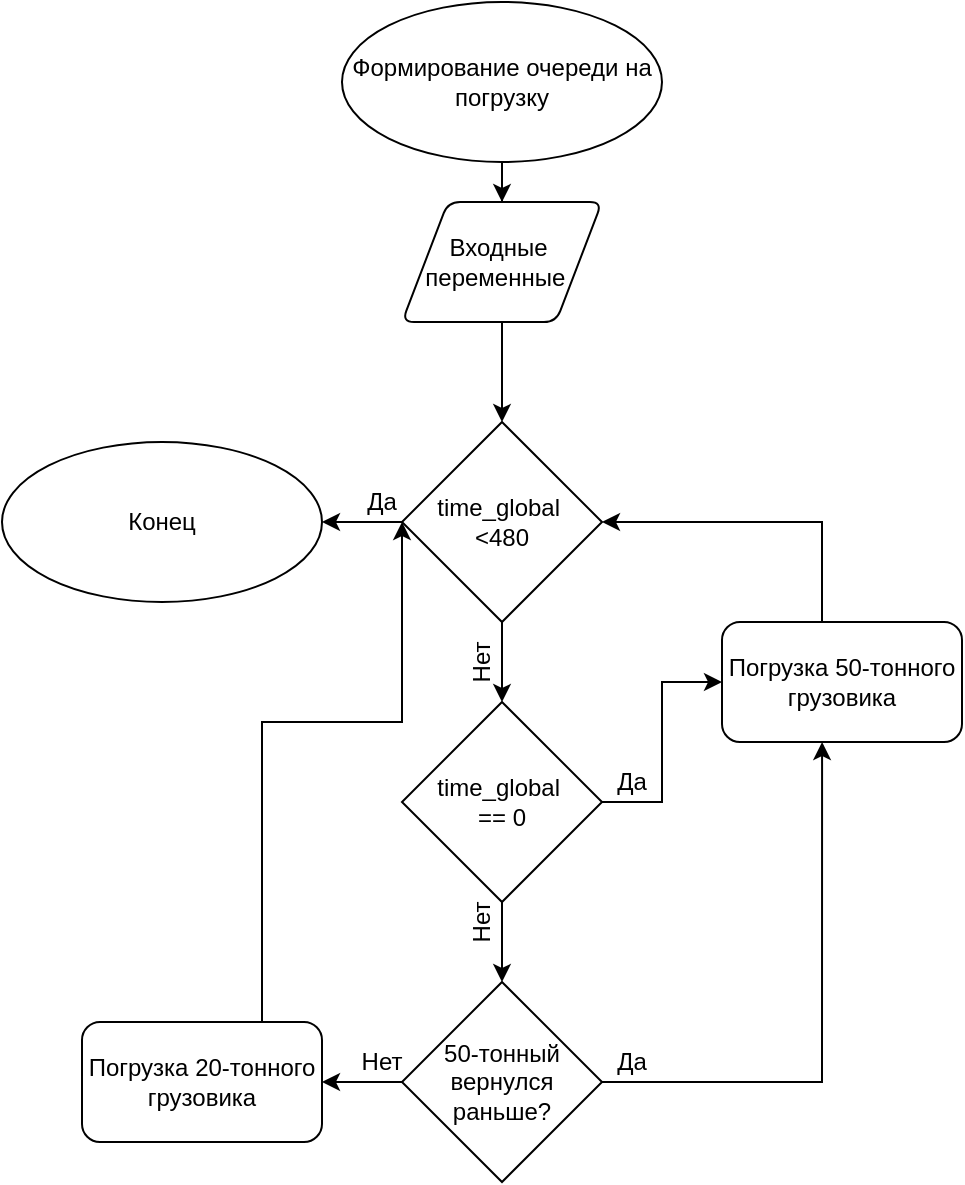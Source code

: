 <mxfile version="14.1.3" type="github">
  <diagram id="zsfqduk6fsHnvHHet2fW" name="Page-1">
    <mxGraphModel dx="1360" dy="835" grid="1" gridSize="10" guides="1" tooltips="1" connect="1" arrows="1" fold="1" page="1" pageScale="1" pageWidth="827" pageHeight="1169" math="0" shadow="0">
      <root>
        <mxCell id="0" />
        <mxCell id="1" parent="0" />
        <mxCell id="cJfgCX2j4WKWx7YOEnct-5" style="edgeStyle=orthogonalEdgeStyle;rounded=0;orthogonalLoop=1;jettySize=auto;html=1;entryX=0.5;entryY=0;entryDx=0;entryDy=0;" edge="1" parent="1" source="cJfgCX2j4WKWx7YOEnct-3" target="cJfgCX2j4WKWx7YOEnct-4">
          <mxGeometry relative="1" as="geometry" />
        </mxCell>
        <mxCell id="cJfgCX2j4WKWx7YOEnct-3" value="Формирование очереди на погрузку" style="ellipse;whiteSpace=wrap;html=1;fillColor=#ffffff;" vertex="1" parent="1">
          <mxGeometry x="320" y="40" width="160" height="80" as="geometry" />
        </mxCell>
        <mxCell id="cJfgCX2j4WKWx7YOEnct-10" style="edgeStyle=orthogonalEdgeStyle;rounded=0;orthogonalLoop=1;jettySize=auto;html=1;entryX=0.5;entryY=0;entryDx=0;entryDy=0;entryPerimeter=0;" edge="1" parent="1" source="cJfgCX2j4WKWx7YOEnct-4" target="cJfgCX2j4WKWx7YOEnct-9">
          <mxGeometry relative="1" as="geometry" />
        </mxCell>
        <mxCell id="cJfgCX2j4WKWx7YOEnct-4" value="Входные&amp;nbsp;&lt;br&gt;переменные&amp;nbsp;&amp;nbsp;" style="shape=parallelogram;html=1;strokeWidth=1;perimeter=parallelogramPerimeter;whiteSpace=wrap;rounded=1;arcSize=12;size=0.23;" vertex="1" parent="1">
          <mxGeometry x="350" y="140" width="100" height="60" as="geometry" />
        </mxCell>
        <mxCell id="cJfgCX2j4WKWx7YOEnct-11" style="edgeStyle=orthogonalEdgeStyle;rounded=0;orthogonalLoop=1;jettySize=auto;html=1;entryX=1;entryY=0.5;entryDx=0;entryDy=0;" edge="1" parent="1" source="cJfgCX2j4WKWx7YOEnct-9" target="cJfgCX2j4WKWx7YOEnct-31">
          <mxGeometry relative="1" as="geometry">
            <mxPoint x="280" y="300" as="targetPoint" />
          </mxGeometry>
        </mxCell>
        <mxCell id="cJfgCX2j4WKWx7YOEnct-13" style="edgeStyle=orthogonalEdgeStyle;rounded=0;orthogonalLoop=1;jettySize=auto;html=1;entryX=0.5;entryY=0;entryDx=0;entryDy=0;entryPerimeter=0;" edge="1" parent="1" source="cJfgCX2j4WKWx7YOEnct-9" target="cJfgCX2j4WKWx7YOEnct-14">
          <mxGeometry relative="1" as="geometry">
            <mxPoint x="400" y="440" as="targetPoint" />
          </mxGeometry>
        </mxCell>
        <mxCell id="cJfgCX2j4WKWx7YOEnct-9" value="time_global&amp;nbsp;&lt;br&gt;&amp;lt;480" style="strokeWidth=1;html=1;shape=mxgraph.flowchart.decision;whiteSpace=wrap;" vertex="1" parent="1">
          <mxGeometry x="350" y="250" width="100" height="100" as="geometry" />
        </mxCell>
        <mxCell id="cJfgCX2j4WKWx7YOEnct-12" value="Да" style="text;html=1;strokeColor=none;fillColor=none;align=center;verticalAlign=middle;whiteSpace=wrap;rounded=0;" vertex="1" parent="1">
          <mxGeometry x="320" y="280" width="40" height="20" as="geometry" />
        </mxCell>
        <mxCell id="cJfgCX2j4WKWx7YOEnct-15" style="edgeStyle=orthogonalEdgeStyle;rounded=0;orthogonalLoop=1;jettySize=auto;html=1;entryX=0;entryY=0.5;entryDx=0;entryDy=0;" edge="1" parent="1" source="cJfgCX2j4WKWx7YOEnct-14" target="cJfgCX2j4WKWx7YOEnct-18">
          <mxGeometry relative="1" as="geometry">
            <mxPoint x="515" y="490" as="targetPoint" />
          </mxGeometry>
        </mxCell>
        <mxCell id="cJfgCX2j4WKWx7YOEnct-20" style="edgeStyle=orthogonalEdgeStyle;rounded=0;orthogonalLoop=1;jettySize=auto;html=1;entryX=0.5;entryY=0;entryDx=0;entryDy=0;entryPerimeter=0;" edge="1" parent="1" source="cJfgCX2j4WKWx7YOEnct-14" target="cJfgCX2j4WKWx7YOEnct-24">
          <mxGeometry relative="1" as="geometry">
            <mxPoint x="400" y="600" as="targetPoint" />
          </mxGeometry>
        </mxCell>
        <mxCell id="cJfgCX2j4WKWx7YOEnct-14" value="time_global&amp;nbsp;&lt;br&gt;== 0" style="strokeWidth=1;html=1;shape=mxgraph.flowchart.decision;whiteSpace=wrap;shadow=0;sketch=0;" vertex="1" parent="1">
          <mxGeometry x="350" y="390" width="100" height="100" as="geometry" />
        </mxCell>
        <mxCell id="cJfgCX2j4WKWx7YOEnct-16" value="Да" style="text;html=1;strokeColor=none;fillColor=none;align=center;verticalAlign=middle;whiteSpace=wrap;rounded=0;" vertex="1" parent="1">
          <mxGeometry x="450" y="420" width="30" height="20" as="geometry" />
        </mxCell>
        <mxCell id="cJfgCX2j4WKWx7YOEnct-23" style="edgeStyle=orthogonalEdgeStyle;rounded=0;orthogonalLoop=1;jettySize=auto;html=1;entryX=1;entryY=0.5;entryDx=0;entryDy=0;entryPerimeter=0;" edge="1" parent="1" source="cJfgCX2j4WKWx7YOEnct-18" target="cJfgCX2j4WKWx7YOEnct-9">
          <mxGeometry relative="1" as="geometry">
            <mxPoint x="575" y="340" as="targetPoint" />
            <Array as="points">
              <mxPoint x="560" y="300" />
            </Array>
          </mxGeometry>
        </mxCell>
        <mxCell id="cJfgCX2j4WKWx7YOEnct-18" value="Погрузка 50-тонного грузовика" style="rounded=1;whiteSpace=wrap;html=1;" vertex="1" parent="1">
          <mxGeometry x="510" y="350" width="120" height="60" as="geometry" />
        </mxCell>
        <mxCell id="cJfgCX2j4WKWx7YOEnct-21" value="Нет" style="text;html=1;strokeColor=none;fillColor=none;align=center;verticalAlign=middle;whiteSpace=wrap;rounded=0;rotation=-90;" vertex="1" parent="1">
          <mxGeometry x="370" y="360" width="40" height="20" as="geometry" />
        </mxCell>
        <mxCell id="cJfgCX2j4WKWx7YOEnct-22" value="Нет" style="text;html=1;strokeColor=none;fillColor=none;align=center;verticalAlign=middle;whiteSpace=wrap;rounded=0;rotation=-90;" vertex="1" parent="1">
          <mxGeometry x="370" y="490" width="40" height="20" as="geometry" />
        </mxCell>
        <mxCell id="cJfgCX2j4WKWx7YOEnct-25" style="edgeStyle=orthogonalEdgeStyle;rounded=0;orthogonalLoop=1;jettySize=auto;html=1;entryX=0.417;entryY=1;entryDx=0;entryDy=0;entryPerimeter=0;" edge="1" parent="1" source="cJfgCX2j4WKWx7YOEnct-24" target="cJfgCX2j4WKWx7YOEnct-18">
          <mxGeometry relative="1" as="geometry" />
        </mxCell>
        <mxCell id="cJfgCX2j4WKWx7YOEnct-28" style="edgeStyle=orthogonalEdgeStyle;rounded=0;orthogonalLoop=1;jettySize=auto;html=1;entryX=1;entryY=0.5;entryDx=0;entryDy=0;" edge="1" parent="1" source="cJfgCX2j4WKWx7YOEnct-24" target="cJfgCX2j4WKWx7YOEnct-27">
          <mxGeometry relative="1" as="geometry" />
        </mxCell>
        <mxCell id="cJfgCX2j4WKWx7YOEnct-24" value="50-тонный вернулся раньше?" style="strokeWidth=1;html=1;shape=mxgraph.flowchart.decision;whiteSpace=wrap;shadow=0;sketch=0;" vertex="1" parent="1">
          <mxGeometry x="350" y="530" width="100" height="100" as="geometry" />
        </mxCell>
        <mxCell id="cJfgCX2j4WKWx7YOEnct-26" value="Да" style="text;html=1;strokeColor=none;fillColor=none;align=center;verticalAlign=middle;whiteSpace=wrap;rounded=0;" vertex="1" parent="1">
          <mxGeometry x="450" y="560" width="30" height="20" as="geometry" />
        </mxCell>
        <mxCell id="cJfgCX2j4WKWx7YOEnct-29" style="edgeStyle=orthogonalEdgeStyle;rounded=0;orthogonalLoop=1;jettySize=auto;html=1;entryX=0.75;entryY=1;entryDx=0;entryDy=0;" edge="1" parent="1" source="cJfgCX2j4WKWx7YOEnct-27" target="cJfgCX2j4WKWx7YOEnct-12">
          <mxGeometry relative="1" as="geometry">
            <mxPoint x="330" y="420" as="targetPoint" />
            <Array as="points">
              <mxPoint x="280" y="400" />
              <mxPoint x="350" y="400" />
            </Array>
          </mxGeometry>
        </mxCell>
        <mxCell id="cJfgCX2j4WKWx7YOEnct-27" value="Погрузка 20-тонного&lt;br&gt;грузовика" style="rounded=1;whiteSpace=wrap;html=1;" vertex="1" parent="1">
          <mxGeometry x="190" y="550" width="120" height="60" as="geometry" />
        </mxCell>
        <mxCell id="cJfgCX2j4WKWx7YOEnct-30" value="Нет" style="text;html=1;strokeColor=none;fillColor=none;align=center;verticalAlign=middle;whiteSpace=wrap;rounded=0;rotation=0;" vertex="1" parent="1">
          <mxGeometry x="320" y="560" width="40" height="20" as="geometry" />
        </mxCell>
        <mxCell id="cJfgCX2j4WKWx7YOEnct-31" value="Конец" style="ellipse;whiteSpace=wrap;html=1;fillColor=#ffffff;" vertex="1" parent="1">
          <mxGeometry x="150" y="260" width="160" height="80" as="geometry" />
        </mxCell>
      </root>
    </mxGraphModel>
  </diagram>
</mxfile>
